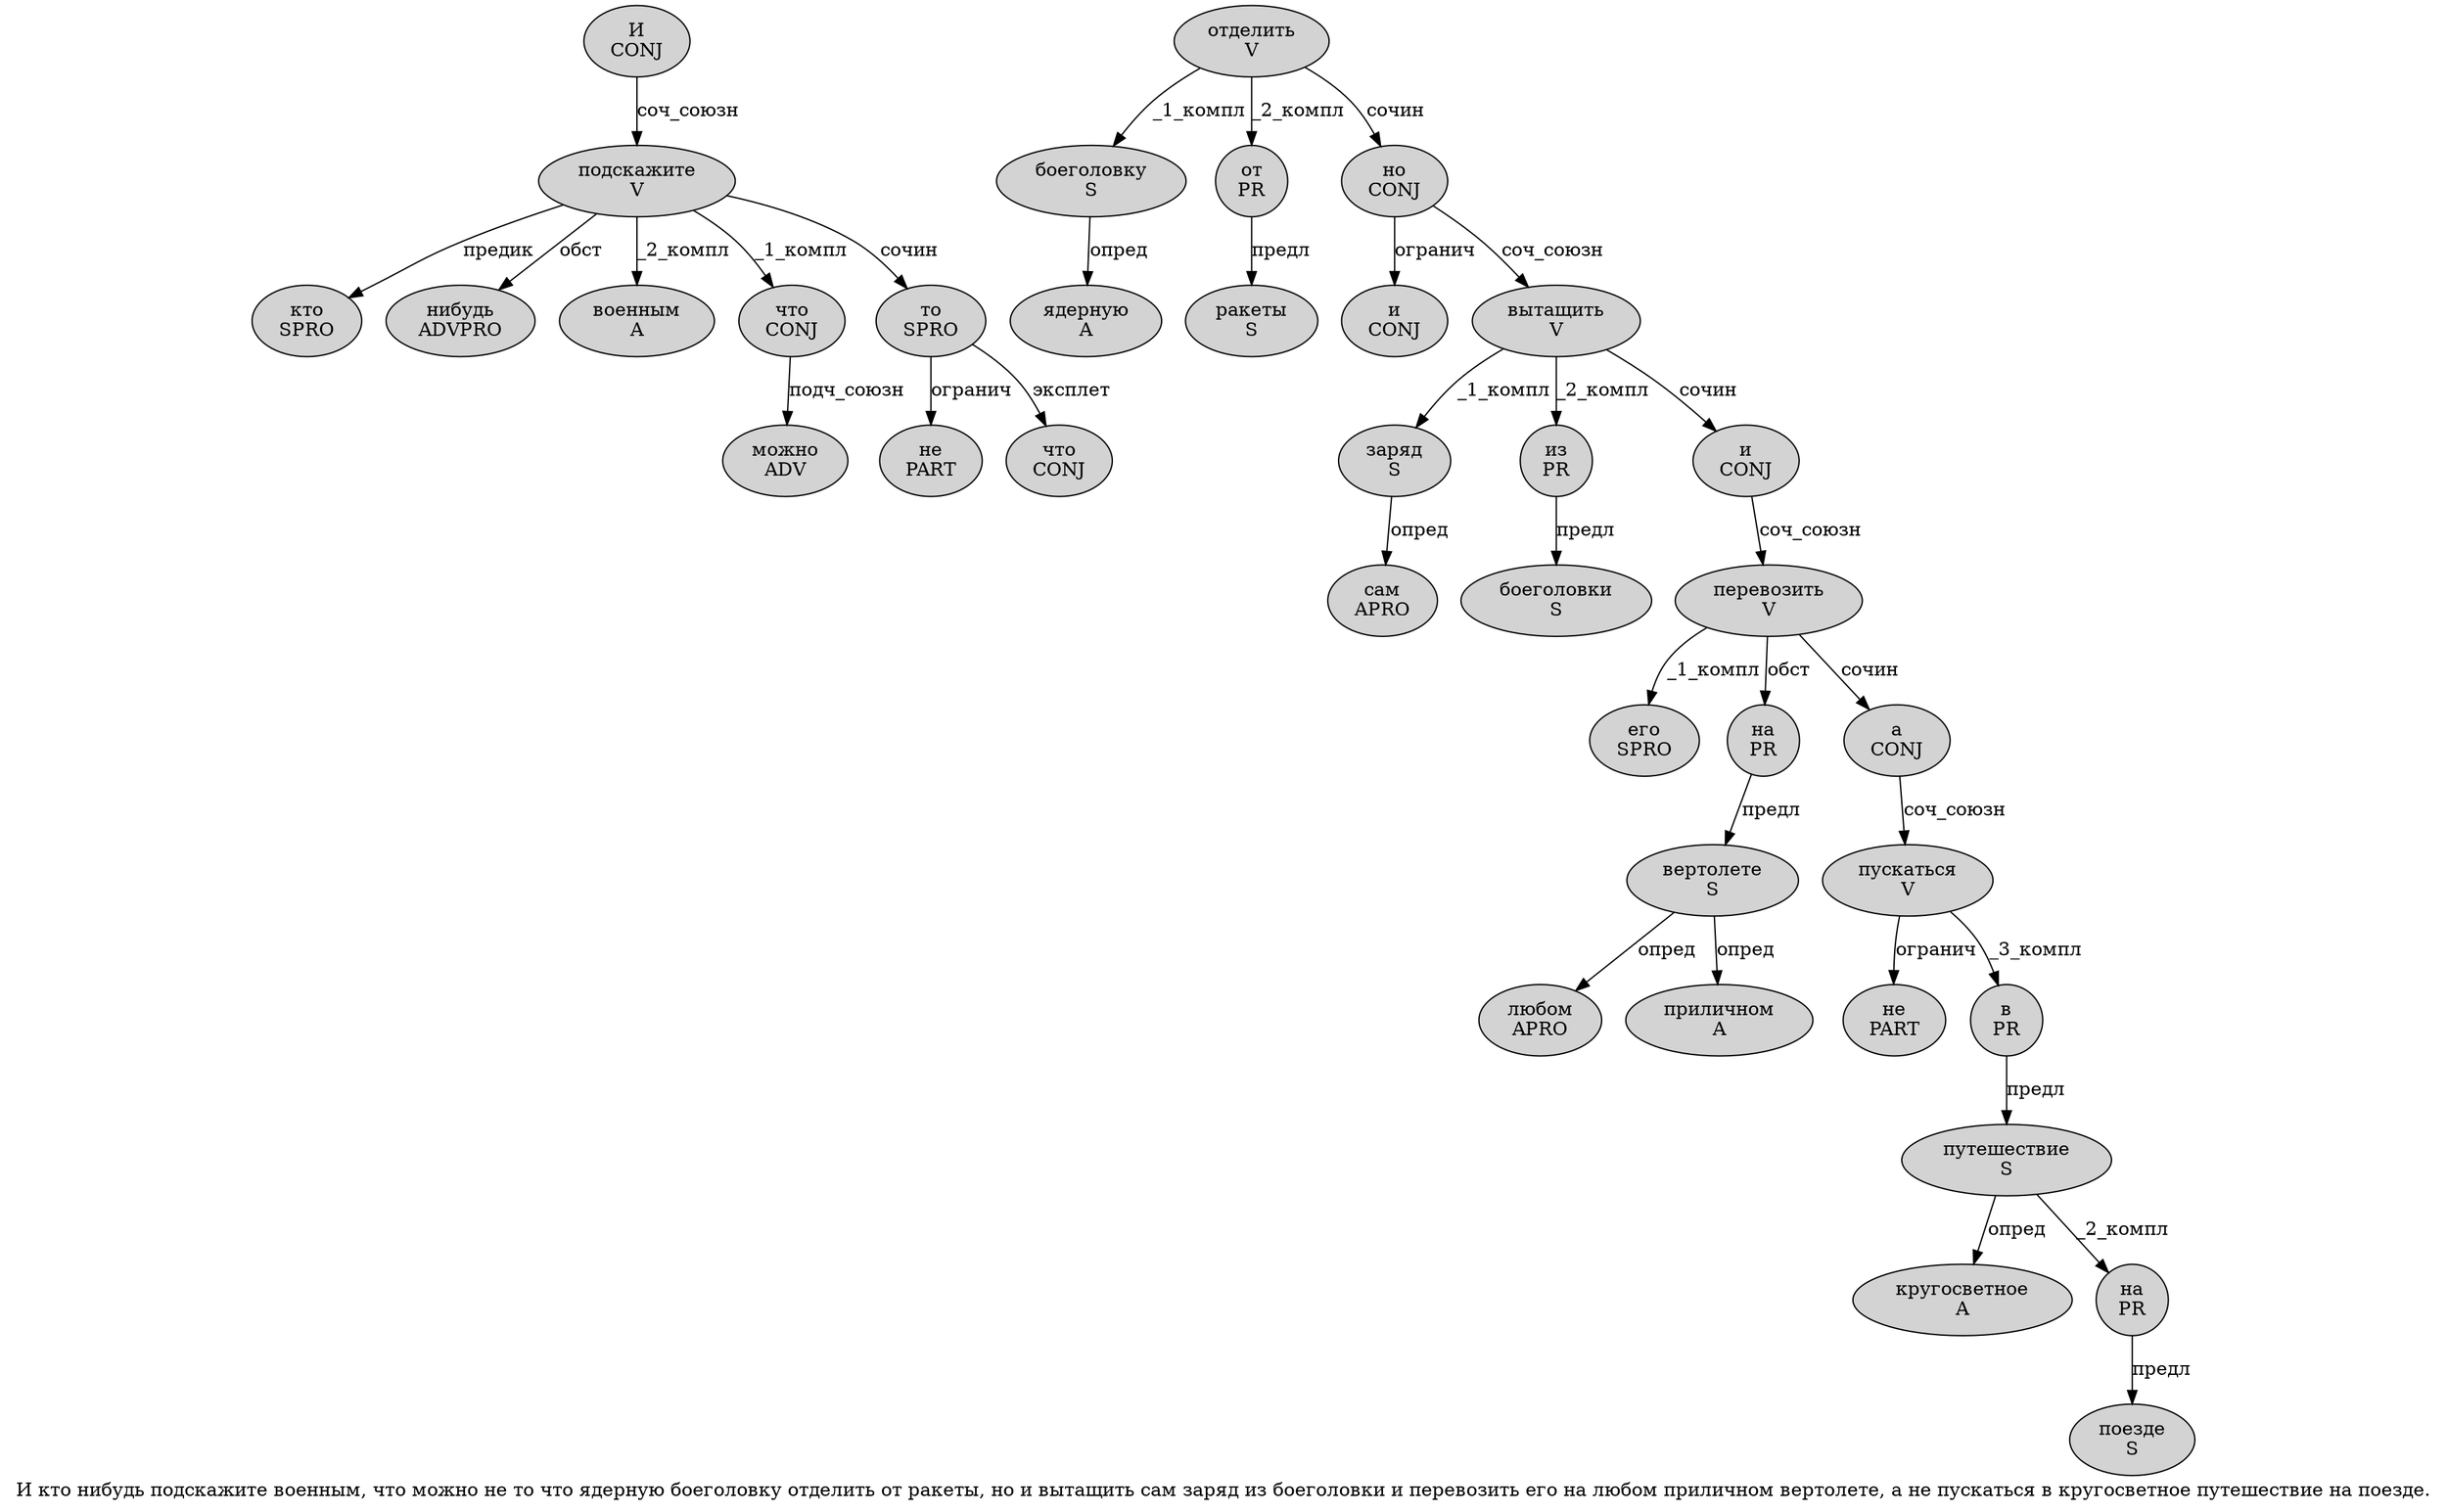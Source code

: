 digraph SENTENCE_4613 {
	graph [label="И кто нибудь подскажите военным, что можно не то что ядерную боеголовку отделить от ракеты, но и вытащить сам заряд из боеголовки и перевозить его на любом приличном вертолете, а не пускаться в кругосветное путешествие на поезде."]
	node [style=filled]
		0 [label="И
CONJ" color="" fillcolor=lightgray penwidth=1 shape=ellipse]
		1 [label="кто
SPRO" color="" fillcolor=lightgray penwidth=1 shape=ellipse]
		2 [label="нибудь
ADVPRO" color="" fillcolor=lightgray penwidth=1 shape=ellipse]
		3 [label="подскажите
V" color="" fillcolor=lightgray penwidth=1 shape=ellipse]
		4 [label="военным
A" color="" fillcolor=lightgray penwidth=1 shape=ellipse]
		6 [label="что
CONJ" color="" fillcolor=lightgray penwidth=1 shape=ellipse]
		7 [label="можно
ADV" color="" fillcolor=lightgray penwidth=1 shape=ellipse]
		8 [label="не
PART" color="" fillcolor=lightgray penwidth=1 shape=ellipse]
		9 [label="то
SPRO" color="" fillcolor=lightgray penwidth=1 shape=ellipse]
		10 [label="что
CONJ" color="" fillcolor=lightgray penwidth=1 shape=ellipse]
		11 [label="ядерную
A" color="" fillcolor=lightgray penwidth=1 shape=ellipse]
		12 [label="боеголовку
S" color="" fillcolor=lightgray penwidth=1 shape=ellipse]
		13 [label="отделить
V" color="" fillcolor=lightgray penwidth=1 shape=ellipse]
		14 [label="от
PR" color="" fillcolor=lightgray penwidth=1 shape=ellipse]
		15 [label="ракеты
S" color="" fillcolor=lightgray penwidth=1 shape=ellipse]
		17 [label="но
CONJ" color="" fillcolor=lightgray penwidth=1 shape=ellipse]
		18 [label="и
CONJ" color="" fillcolor=lightgray penwidth=1 shape=ellipse]
		19 [label="вытащить
V" color="" fillcolor=lightgray penwidth=1 shape=ellipse]
		20 [label="сам
APRO" color="" fillcolor=lightgray penwidth=1 shape=ellipse]
		21 [label="заряд
S" color="" fillcolor=lightgray penwidth=1 shape=ellipse]
		22 [label="из
PR" color="" fillcolor=lightgray penwidth=1 shape=ellipse]
		23 [label="боеголовки
S" color="" fillcolor=lightgray penwidth=1 shape=ellipse]
		24 [label="и
CONJ" color="" fillcolor=lightgray penwidth=1 shape=ellipse]
		25 [label="перевозить
V" color="" fillcolor=lightgray penwidth=1 shape=ellipse]
		26 [label="его
SPRO" color="" fillcolor=lightgray penwidth=1 shape=ellipse]
		27 [label="на
PR" color="" fillcolor=lightgray penwidth=1 shape=ellipse]
		28 [label="любом
APRO" color="" fillcolor=lightgray penwidth=1 shape=ellipse]
		29 [label="приличном
A" color="" fillcolor=lightgray penwidth=1 shape=ellipse]
		30 [label="вертолете
S" color="" fillcolor=lightgray penwidth=1 shape=ellipse]
		32 [label="а
CONJ" color="" fillcolor=lightgray penwidth=1 shape=ellipse]
		33 [label="не
PART" color="" fillcolor=lightgray penwidth=1 shape=ellipse]
		34 [label="пускаться
V" color="" fillcolor=lightgray penwidth=1 shape=ellipse]
		35 [label="в
PR" color="" fillcolor=lightgray penwidth=1 shape=ellipse]
		36 [label="кругосветное
A" color="" fillcolor=lightgray penwidth=1 shape=ellipse]
		37 [label="путешествие
S" color="" fillcolor=lightgray penwidth=1 shape=ellipse]
		38 [label="на
PR" color="" fillcolor=lightgray penwidth=1 shape=ellipse]
		39 [label="поезде
S" color="" fillcolor=lightgray penwidth=1 shape=ellipse]
			14 -> 15 [label="предл"]
			34 -> 33 [label="огранич"]
			34 -> 35 [label="_3_компл"]
			19 -> 21 [label="_1_компл"]
			19 -> 22 [label="_2_компл"]
			19 -> 24 [label="сочин"]
			37 -> 36 [label="опред"]
			37 -> 38 [label="_2_компл"]
			24 -> 25 [label="соч_союзн"]
			13 -> 12 [label="_1_компл"]
			13 -> 14 [label="_2_компл"]
			13 -> 17 [label="сочин"]
			12 -> 11 [label="опред"]
			21 -> 20 [label="опред"]
			27 -> 30 [label="предл"]
			30 -> 28 [label="опред"]
			30 -> 29 [label="опред"]
			3 -> 1 [label="предик"]
			3 -> 2 [label="обст"]
			3 -> 4 [label="_2_компл"]
			3 -> 6 [label="_1_компл"]
			3 -> 9 [label="сочин"]
			9 -> 8 [label="огранич"]
			9 -> 10 [label="эксплет"]
			32 -> 34 [label="соч_союзн"]
			0 -> 3 [label="соч_союзн"]
			17 -> 18 [label="огранич"]
			17 -> 19 [label="соч_союзн"]
			35 -> 37 [label="предл"]
			38 -> 39 [label="предл"]
			22 -> 23 [label="предл"]
			25 -> 26 [label="_1_компл"]
			25 -> 27 [label="обст"]
			25 -> 32 [label="сочин"]
			6 -> 7 [label="подч_союзн"]
}